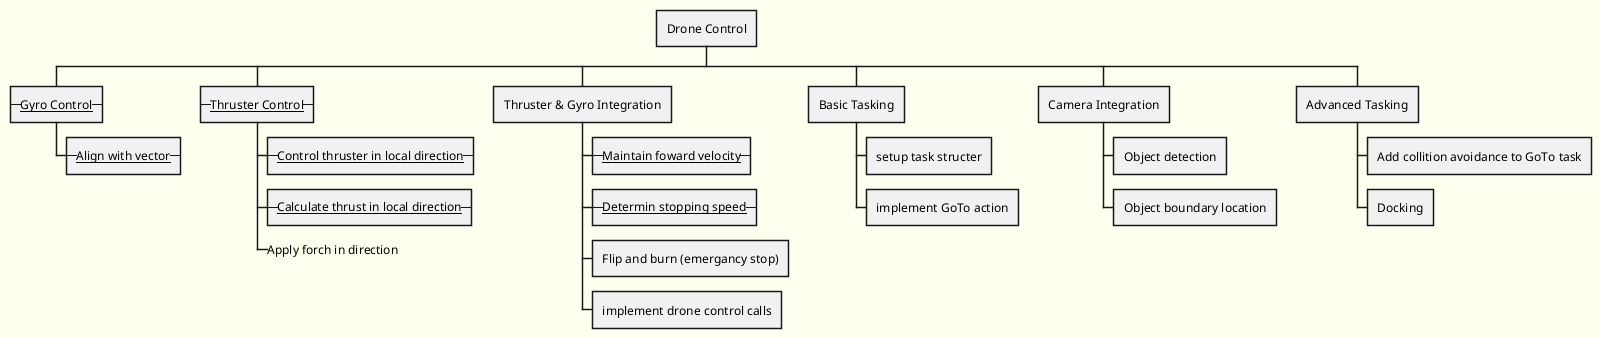@startwbs Work Breackdown
skinparam backgroundColor ivory

+ Drone Control
++ --__Gyro Control__--
+++ --__Align with vector__--
++ --__Thruster Control__--
+++ --__Control thruster in local direction__--
+++ --__Calculate thrust in local direction__--
+++_ Apply forch in direction
++ Thruster & Gyro Integration
+++ --__Maintain foward velocity__--
+++ --__Determin stopping speed__--
+++ Flip and burn (emergancy stop)
+++ implement drone control calls
++ Basic Tasking
+++ setup task structer
+++ implement GoTo action
++ Camera Integration
+++ Object detection
+++ Object boundary location
++ Advanced Tasking
+++ Add collition avoidance to GoTo task
+++ Docking
@endwbs
